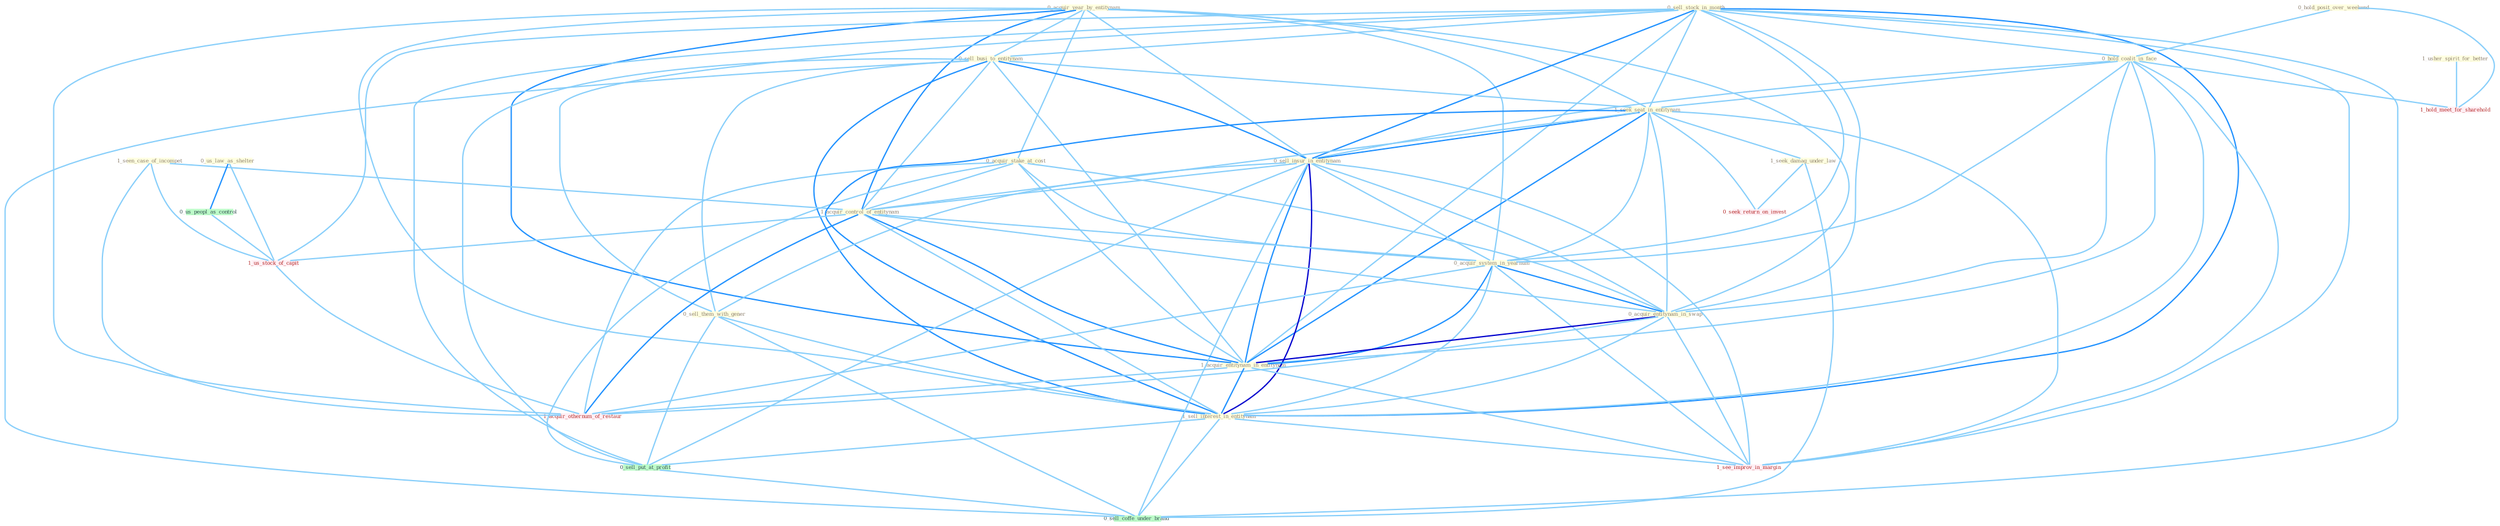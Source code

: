 Graph G{ 
    node
    [shape=polygon,style=filled,width=.5,height=.06,color="#BDFCC9",fixedsize=true,fontsize=4,
    fontcolor="#2f4f4f"];
    {node
    [color="#ffffe0", fontcolor="#8b7d6b"] "0_acquir_year_by_entitynam " "0_acquir_stake_at_cost " "0_sell_stock_in_month " "1_usher_spirit_for_better " "0_hold_posit_over_weekend " "0_sell_busi_to_entitynam " "0_hold_coalit_in_face " "1_seen_case_of_incompet " "1_seek_seat_in_entitynam " "1_seek_damag_under_law " "0_sell_insur_in_entitynam " "1_acquir_control_of_entitynam " "0_acquir_system_in_yearnum " "0_acquir_entitynam_in_swap " "0_sell_them_with_gener " "1_acquir_entitynam_in_entitynam " "1_sell_interest_in_entitynam " "0_us_law_as_shelter "}
{node [color="#fff0f5", fontcolor="#b22222"] "0_seek_return_on_invest " "1_us_stock_of_capit " "1_see_improv_in_margin " "1_hold_meet_for_sharehold " "1_acquir_othernum_of_restaur "}
edge [color="#B0E2FF"];

	"0_acquir_year_by_entitynam " -- "0_acquir_stake_at_cost " [w="1", color="#87cefa" ];
	"0_acquir_year_by_entitynam " -- "0_sell_busi_to_entitynam " [w="1", color="#87cefa" ];
	"0_acquir_year_by_entitynam " -- "1_seek_seat_in_entitynam " [w="1", color="#87cefa" ];
	"0_acquir_year_by_entitynam " -- "0_sell_insur_in_entitynam " [w="1", color="#87cefa" ];
	"0_acquir_year_by_entitynam " -- "1_acquir_control_of_entitynam " [w="2", color="#1e90ff" , len=0.8];
	"0_acquir_year_by_entitynam " -- "0_acquir_system_in_yearnum " [w="1", color="#87cefa" ];
	"0_acquir_year_by_entitynam " -- "0_acquir_entitynam_in_swap " [w="1", color="#87cefa" ];
	"0_acquir_year_by_entitynam " -- "1_acquir_entitynam_in_entitynam " [w="2", color="#1e90ff" , len=0.8];
	"0_acquir_year_by_entitynam " -- "1_sell_interest_in_entitynam " [w="1", color="#87cefa" ];
	"0_acquir_year_by_entitynam " -- "1_acquir_othernum_of_restaur " [w="1", color="#87cefa" ];
	"0_acquir_stake_at_cost " -- "1_acquir_control_of_entitynam " [w="1", color="#87cefa" ];
	"0_acquir_stake_at_cost " -- "0_acquir_system_in_yearnum " [w="1", color="#87cefa" ];
	"0_acquir_stake_at_cost " -- "0_acquir_entitynam_in_swap " [w="1", color="#87cefa" ];
	"0_acquir_stake_at_cost " -- "1_acquir_entitynam_in_entitynam " [w="1", color="#87cefa" ];
	"0_acquir_stake_at_cost " -- "0_sell_put_at_profit " [w="1", color="#87cefa" ];
	"0_acquir_stake_at_cost " -- "1_acquir_othernum_of_restaur " [w="1", color="#87cefa" ];
	"0_sell_stock_in_month " -- "0_sell_busi_to_entitynam " [w="1", color="#87cefa" ];
	"0_sell_stock_in_month " -- "0_hold_coalit_in_face " [w="1", color="#87cefa" ];
	"0_sell_stock_in_month " -- "1_seek_seat_in_entitynam " [w="1", color="#87cefa" ];
	"0_sell_stock_in_month " -- "0_sell_insur_in_entitynam " [w="2", color="#1e90ff" , len=0.8];
	"0_sell_stock_in_month " -- "0_acquir_system_in_yearnum " [w="1", color="#87cefa" ];
	"0_sell_stock_in_month " -- "0_acquir_entitynam_in_swap " [w="1", color="#87cefa" ];
	"0_sell_stock_in_month " -- "0_sell_them_with_gener " [w="1", color="#87cefa" ];
	"0_sell_stock_in_month " -- "1_acquir_entitynam_in_entitynam " [w="1", color="#87cefa" ];
	"0_sell_stock_in_month " -- "1_sell_interest_in_entitynam " [w="2", color="#1e90ff" , len=0.8];
	"0_sell_stock_in_month " -- "0_sell_put_at_profit " [w="1", color="#87cefa" ];
	"0_sell_stock_in_month " -- "1_us_stock_of_capit " [w="1", color="#87cefa" ];
	"0_sell_stock_in_month " -- "1_see_improv_in_margin " [w="1", color="#87cefa" ];
	"0_sell_stock_in_month " -- "0_sell_coffe_under_brand " [w="1", color="#87cefa" ];
	"1_usher_spirit_for_better " -- "1_hold_meet_for_sharehold " [w="1", color="#87cefa" ];
	"0_hold_posit_over_weekend " -- "0_hold_coalit_in_face " [w="1", color="#87cefa" ];
	"0_hold_posit_over_weekend " -- "1_hold_meet_for_sharehold " [w="1", color="#87cefa" ];
	"0_sell_busi_to_entitynam " -- "1_seek_seat_in_entitynam " [w="1", color="#87cefa" ];
	"0_sell_busi_to_entitynam " -- "0_sell_insur_in_entitynam " [w="2", color="#1e90ff" , len=0.8];
	"0_sell_busi_to_entitynam " -- "1_acquir_control_of_entitynam " [w="1", color="#87cefa" ];
	"0_sell_busi_to_entitynam " -- "0_sell_them_with_gener " [w="1", color="#87cefa" ];
	"0_sell_busi_to_entitynam " -- "1_acquir_entitynam_in_entitynam " [w="1", color="#87cefa" ];
	"0_sell_busi_to_entitynam " -- "1_sell_interest_in_entitynam " [w="2", color="#1e90ff" , len=0.8];
	"0_sell_busi_to_entitynam " -- "0_sell_put_at_profit " [w="1", color="#87cefa" ];
	"0_sell_busi_to_entitynam " -- "0_sell_coffe_under_brand " [w="1", color="#87cefa" ];
	"0_hold_coalit_in_face " -- "1_seek_seat_in_entitynam " [w="1", color="#87cefa" ];
	"0_hold_coalit_in_face " -- "0_sell_insur_in_entitynam " [w="1", color="#87cefa" ];
	"0_hold_coalit_in_face " -- "0_acquir_system_in_yearnum " [w="1", color="#87cefa" ];
	"0_hold_coalit_in_face " -- "0_acquir_entitynam_in_swap " [w="1", color="#87cefa" ];
	"0_hold_coalit_in_face " -- "1_acquir_entitynam_in_entitynam " [w="1", color="#87cefa" ];
	"0_hold_coalit_in_face " -- "1_sell_interest_in_entitynam " [w="1", color="#87cefa" ];
	"0_hold_coalit_in_face " -- "1_see_improv_in_margin " [w="1", color="#87cefa" ];
	"0_hold_coalit_in_face " -- "1_hold_meet_for_sharehold " [w="1", color="#87cefa" ];
	"1_seen_case_of_incompet " -- "1_acquir_control_of_entitynam " [w="1", color="#87cefa" ];
	"1_seen_case_of_incompet " -- "1_us_stock_of_capit " [w="1", color="#87cefa" ];
	"1_seen_case_of_incompet " -- "1_acquir_othernum_of_restaur " [w="1", color="#87cefa" ];
	"1_seek_seat_in_entitynam " -- "1_seek_damag_under_law " [w="1", color="#87cefa" ];
	"1_seek_seat_in_entitynam " -- "0_sell_insur_in_entitynam " [w="2", color="#1e90ff" , len=0.8];
	"1_seek_seat_in_entitynam " -- "1_acquir_control_of_entitynam " [w="1", color="#87cefa" ];
	"1_seek_seat_in_entitynam " -- "0_acquir_system_in_yearnum " [w="1", color="#87cefa" ];
	"1_seek_seat_in_entitynam " -- "0_acquir_entitynam_in_swap " [w="1", color="#87cefa" ];
	"1_seek_seat_in_entitynam " -- "1_acquir_entitynam_in_entitynam " [w="2", color="#1e90ff" , len=0.8];
	"1_seek_seat_in_entitynam " -- "1_sell_interest_in_entitynam " [w="2", color="#1e90ff" , len=0.8];
	"1_seek_seat_in_entitynam " -- "0_seek_return_on_invest " [w="1", color="#87cefa" ];
	"1_seek_seat_in_entitynam " -- "1_see_improv_in_margin " [w="1", color="#87cefa" ];
	"1_seek_damag_under_law " -- "0_seek_return_on_invest " [w="1", color="#87cefa" ];
	"1_seek_damag_under_law " -- "0_sell_coffe_under_brand " [w="1", color="#87cefa" ];
	"0_sell_insur_in_entitynam " -- "1_acquir_control_of_entitynam " [w="1", color="#87cefa" ];
	"0_sell_insur_in_entitynam " -- "0_acquir_system_in_yearnum " [w="1", color="#87cefa" ];
	"0_sell_insur_in_entitynam " -- "0_acquir_entitynam_in_swap " [w="1", color="#87cefa" ];
	"0_sell_insur_in_entitynam " -- "0_sell_them_with_gener " [w="1", color="#87cefa" ];
	"0_sell_insur_in_entitynam " -- "1_acquir_entitynam_in_entitynam " [w="2", color="#1e90ff" , len=0.8];
	"0_sell_insur_in_entitynam " -- "1_sell_interest_in_entitynam " [w="3", color="#0000cd" , len=0.6];
	"0_sell_insur_in_entitynam " -- "0_sell_put_at_profit " [w="1", color="#87cefa" ];
	"0_sell_insur_in_entitynam " -- "1_see_improv_in_margin " [w="1", color="#87cefa" ];
	"0_sell_insur_in_entitynam " -- "0_sell_coffe_under_brand " [w="1", color="#87cefa" ];
	"1_acquir_control_of_entitynam " -- "0_acquir_system_in_yearnum " [w="1", color="#87cefa" ];
	"1_acquir_control_of_entitynam " -- "0_acquir_entitynam_in_swap " [w="1", color="#87cefa" ];
	"1_acquir_control_of_entitynam " -- "1_acquir_entitynam_in_entitynam " [w="2", color="#1e90ff" , len=0.8];
	"1_acquir_control_of_entitynam " -- "1_sell_interest_in_entitynam " [w="1", color="#87cefa" ];
	"1_acquir_control_of_entitynam " -- "1_us_stock_of_capit " [w="1", color="#87cefa" ];
	"1_acquir_control_of_entitynam " -- "1_acquir_othernum_of_restaur " [w="2", color="#1e90ff" , len=0.8];
	"0_acquir_system_in_yearnum " -- "0_acquir_entitynam_in_swap " [w="2", color="#1e90ff" , len=0.8];
	"0_acquir_system_in_yearnum " -- "1_acquir_entitynam_in_entitynam " [w="2", color="#1e90ff" , len=0.8];
	"0_acquir_system_in_yearnum " -- "1_sell_interest_in_entitynam " [w="1", color="#87cefa" ];
	"0_acquir_system_in_yearnum " -- "1_see_improv_in_margin " [w="1", color="#87cefa" ];
	"0_acquir_system_in_yearnum " -- "1_acquir_othernum_of_restaur " [w="1", color="#87cefa" ];
	"0_acquir_entitynam_in_swap " -- "1_acquir_entitynam_in_entitynam " [w="3", color="#0000cd" , len=0.6];
	"0_acquir_entitynam_in_swap " -- "1_sell_interest_in_entitynam " [w="1", color="#87cefa" ];
	"0_acquir_entitynam_in_swap " -- "1_see_improv_in_margin " [w="1", color="#87cefa" ];
	"0_acquir_entitynam_in_swap " -- "1_acquir_othernum_of_restaur " [w="1", color="#87cefa" ];
	"0_sell_them_with_gener " -- "1_sell_interest_in_entitynam " [w="1", color="#87cefa" ];
	"0_sell_them_with_gener " -- "0_sell_put_at_profit " [w="1", color="#87cefa" ];
	"0_sell_them_with_gener " -- "0_sell_coffe_under_brand " [w="1", color="#87cefa" ];
	"1_acquir_entitynam_in_entitynam " -- "1_sell_interest_in_entitynam " [w="2", color="#1e90ff" , len=0.8];
	"1_acquir_entitynam_in_entitynam " -- "1_see_improv_in_margin " [w="1", color="#87cefa" ];
	"1_acquir_entitynam_in_entitynam " -- "1_acquir_othernum_of_restaur " [w="1", color="#87cefa" ];
	"1_sell_interest_in_entitynam " -- "0_sell_put_at_profit " [w="1", color="#87cefa" ];
	"1_sell_interest_in_entitynam " -- "1_see_improv_in_margin " [w="1", color="#87cefa" ];
	"1_sell_interest_in_entitynam " -- "0_sell_coffe_under_brand " [w="1", color="#87cefa" ];
	"0_us_law_as_shelter " -- "0_us_peopl_as_control " [w="2", color="#1e90ff" , len=0.8];
	"0_us_law_as_shelter " -- "1_us_stock_of_capit " [w="1", color="#87cefa" ];
	"0_us_peopl_as_control " -- "1_us_stock_of_capit " [w="1", color="#87cefa" ];
	"0_sell_put_at_profit " -- "0_sell_coffe_under_brand " [w="1", color="#87cefa" ];
	"1_us_stock_of_capit " -- "1_acquir_othernum_of_restaur " [w="1", color="#87cefa" ];
}